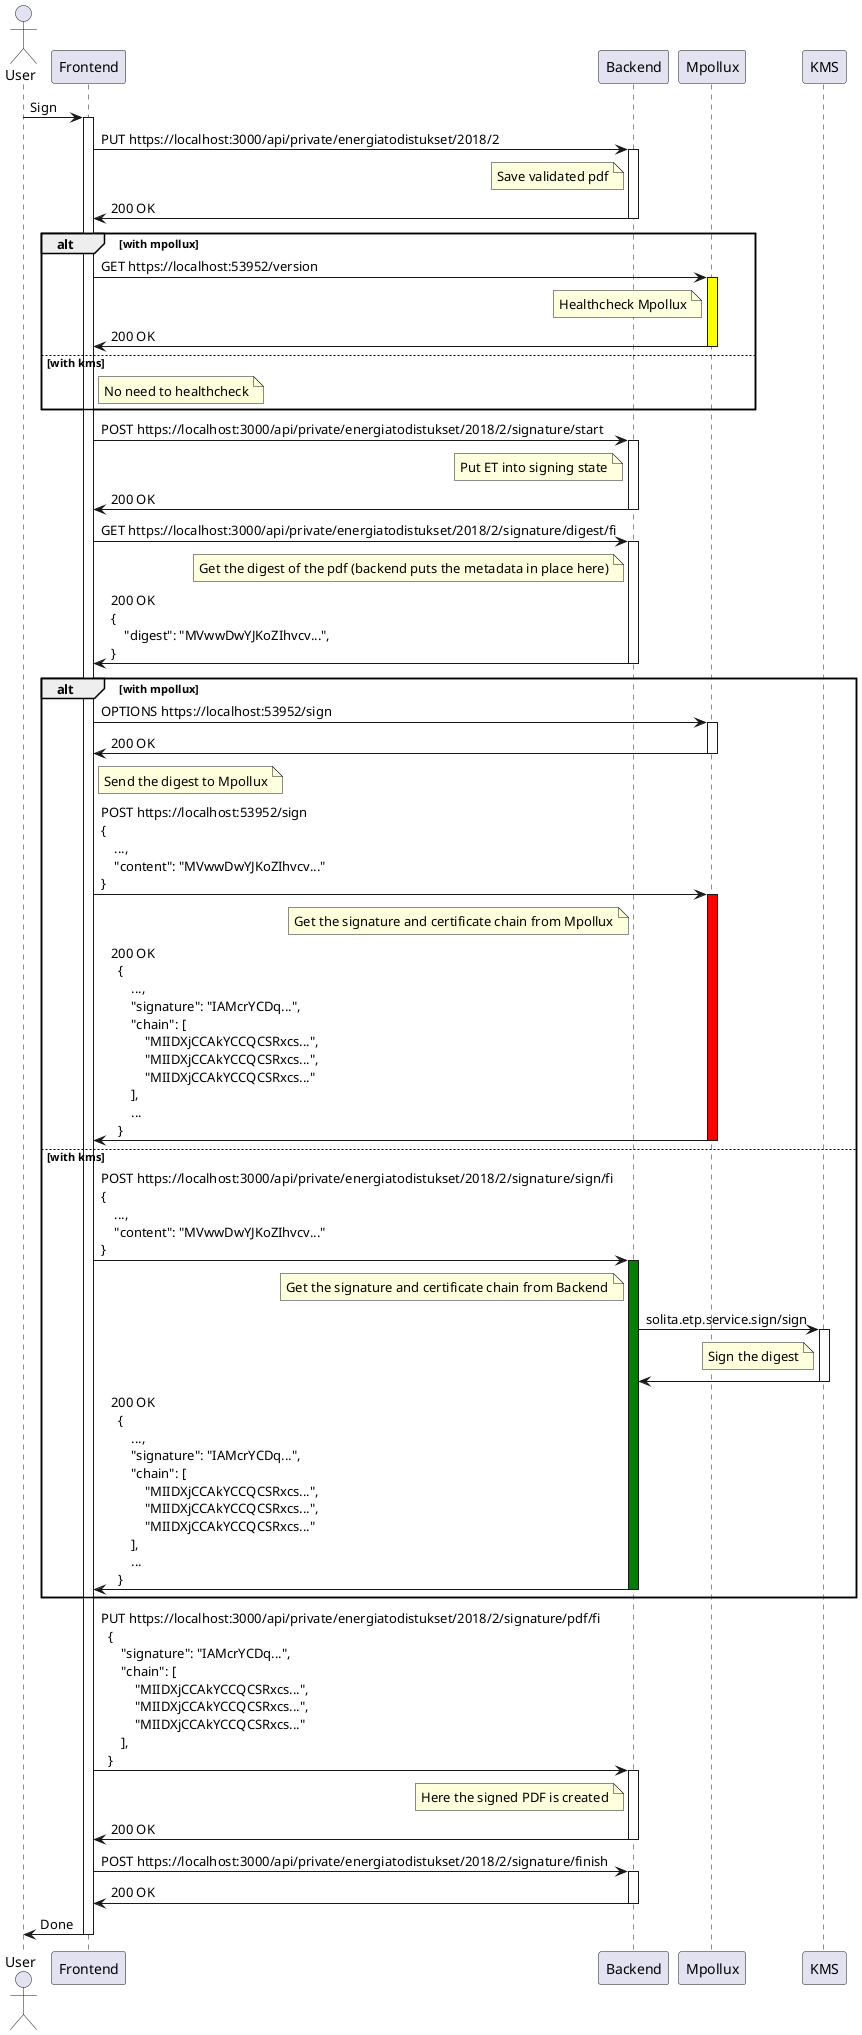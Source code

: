 @startuml
actor User

User -> Frontend++: Sign
Frontend -> Backend++: PUT https://localhost:3000/api/private/energiatodistukset/2018/2
note left of Backend
 Save validated pdf
end note
Frontend <- Backend--: 200 OK
alt with mpollux
Frontend -> Mpollux++#Yellow: GET https://localhost:53952/version
note left of Mpollux
Healthcheck Mpollux
end note
Frontend <- Mpollux--: 200 OK
else with kms
note right of Frontend
No need to healthcheck
end note
end
Frontend -> Backend++: POST https://localhost:3000/api/private/energiatodistukset/2018/2/signature/start
note left of Backend
Put ET into signing state
end note
Frontend <- Backend--: 200 OK
Frontend -> Backend++: GET https://localhost:3000/api/private/energiatodistukset/2018/2/signature/digest/fi
note left of Backend
Get the digest of the pdf (backend puts the metadata in place here)
end note
Frontend <- Backend--: 200 OK \n\
{ \n\
    "digest": "MVwwDwYJKoZIhvcv...", \n\
}
alt with mpollux
Frontend -> Mpollux++: OPTIONS https://localhost:53952/sign
Frontend <- Mpollux--: 200 OK
note right of Frontend
Send the digest to Mpollux
end note
Frontend -> Mpollux++#Red: POST https://localhost:53952/sign \n\
{ \n\
    ..., \n\
    "content": "MVwwDwYJKoZIhvcv..." \n\
}
note left of Backend
Get the signature and certificate chain from Mpollux
end note
Frontend <- Mpollux--: 200 OK \n\
  { \n\
      ..., \n\
      "signature": "IAMcrYCDq...", \n\
      "chain": [ \n\
          "MIIDXjCCAkYCCQCSRxcs...", \n\
          "MIIDXjCCAkYCCQCSRxcs...", \n\
          "MIIDXjCCAkYCCQCSRxcs..." \n\
      ], \n\
      ... \n\
  }
else with kms
Frontend -> Backend++#Green: POST https://localhost:3000/api/private/energiatodistukset/2018/2/signature/sign/fi \n\
{ \n\
    ..., \n\
    "content": "MVwwDwYJKoZIhvcv..." \n\
}
note left of Backend
Get the signature and certificate chain from Backend
end note
Backend -> KMS++: solita.etp.service.sign/sign
note left of KMS
Sign the digest
end note
Backend <- KMS--
Frontend <- Backend--: 200 OK \n\
  { \n\
      ..., \n\
      "signature": "IAMcrYCDq...", \n\
      "chain": [ \n\
          "MIIDXjCCAkYCCQCSRxcs...", \n\
          "MIIDXjCCAkYCCQCSRxcs...", \n\
          "MIIDXjCCAkYCCQCSRxcs..." \n\
      ], \n\
      ... \n\
  }
end
Frontend -> Backend++: PUT https://localhost:3000/api/private/energiatodistukset/2018/2/signature/pdf/fi \n\
  { \n\
      "signature": "IAMcrYCDq...", \n\
      "chain": [ \n\
          "MIIDXjCCAkYCCQCSRxcs...", \n\
          "MIIDXjCCAkYCCQCSRxcs...", \n\
          "MIIDXjCCAkYCCQCSRxcs..." \n\
      ], \n\
  }
note left of Backend
Here the signed PDF is created
end note
Frontend <- Backend--: 200 OK
Frontend -> Backend++: POST https://localhost:3000/api/private/energiatodistukset/2018/2/signature/finish
Frontend <- Backend--: 200 OK
User <- Frontend--: Done



@enduml